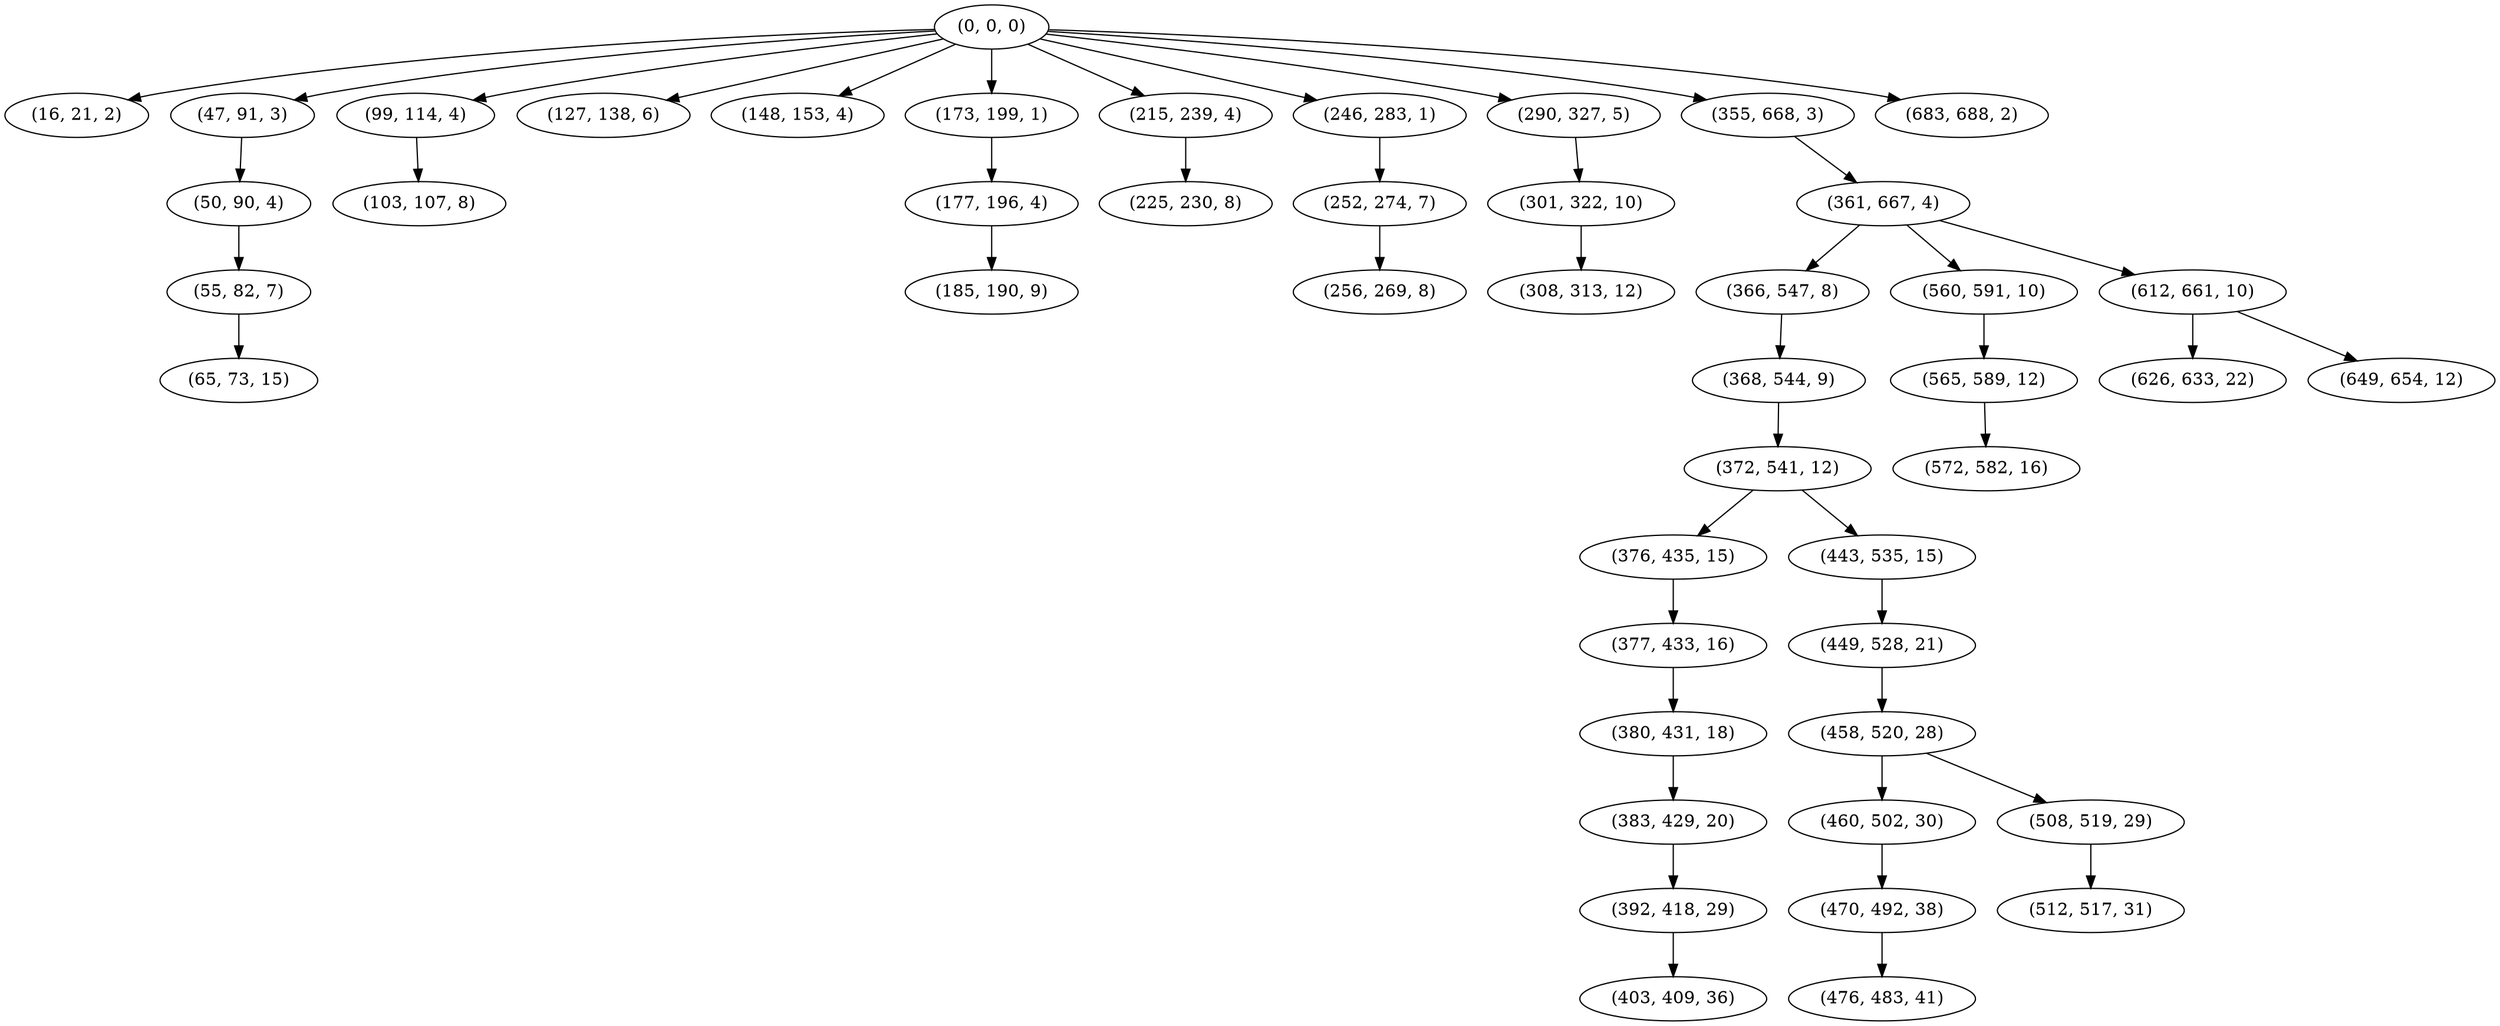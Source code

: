 digraph tree {
    "(0, 0, 0)";
    "(16, 21, 2)";
    "(47, 91, 3)";
    "(50, 90, 4)";
    "(55, 82, 7)";
    "(65, 73, 15)";
    "(99, 114, 4)";
    "(103, 107, 8)";
    "(127, 138, 6)";
    "(148, 153, 4)";
    "(173, 199, 1)";
    "(177, 196, 4)";
    "(185, 190, 9)";
    "(215, 239, 4)";
    "(225, 230, 8)";
    "(246, 283, 1)";
    "(252, 274, 7)";
    "(256, 269, 8)";
    "(290, 327, 5)";
    "(301, 322, 10)";
    "(308, 313, 12)";
    "(355, 668, 3)";
    "(361, 667, 4)";
    "(366, 547, 8)";
    "(368, 544, 9)";
    "(372, 541, 12)";
    "(376, 435, 15)";
    "(377, 433, 16)";
    "(380, 431, 18)";
    "(383, 429, 20)";
    "(392, 418, 29)";
    "(403, 409, 36)";
    "(443, 535, 15)";
    "(449, 528, 21)";
    "(458, 520, 28)";
    "(460, 502, 30)";
    "(470, 492, 38)";
    "(476, 483, 41)";
    "(508, 519, 29)";
    "(512, 517, 31)";
    "(560, 591, 10)";
    "(565, 589, 12)";
    "(572, 582, 16)";
    "(612, 661, 10)";
    "(626, 633, 22)";
    "(649, 654, 12)";
    "(683, 688, 2)";
    "(0, 0, 0)" -> "(16, 21, 2)";
    "(0, 0, 0)" -> "(47, 91, 3)";
    "(0, 0, 0)" -> "(99, 114, 4)";
    "(0, 0, 0)" -> "(127, 138, 6)";
    "(0, 0, 0)" -> "(148, 153, 4)";
    "(0, 0, 0)" -> "(173, 199, 1)";
    "(0, 0, 0)" -> "(215, 239, 4)";
    "(0, 0, 0)" -> "(246, 283, 1)";
    "(0, 0, 0)" -> "(290, 327, 5)";
    "(0, 0, 0)" -> "(355, 668, 3)";
    "(0, 0, 0)" -> "(683, 688, 2)";
    "(47, 91, 3)" -> "(50, 90, 4)";
    "(50, 90, 4)" -> "(55, 82, 7)";
    "(55, 82, 7)" -> "(65, 73, 15)";
    "(99, 114, 4)" -> "(103, 107, 8)";
    "(173, 199, 1)" -> "(177, 196, 4)";
    "(177, 196, 4)" -> "(185, 190, 9)";
    "(215, 239, 4)" -> "(225, 230, 8)";
    "(246, 283, 1)" -> "(252, 274, 7)";
    "(252, 274, 7)" -> "(256, 269, 8)";
    "(290, 327, 5)" -> "(301, 322, 10)";
    "(301, 322, 10)" -> "(308, 313, 12)";
    "(355, 668, 3)" -> "(361, 667, 4)";
    "(361, 667, 4)" -> "(366, 547, 8)";
    "(361, 667, 4)" -> "(560, 591, 10)";
    "(361, 667, 4)" -> "(612, 661, 10)";
    "(366, 547, 8)" -> "(368, 544, 9)";
    "(368, 544, 9)" -> "(372, 541, 12)";
    "(372, 541, 12)" -> "(376, 435, 15)";
    "(372, 541, 12)" -> "(443, 535, 15)";
    "(376, 435, 15)" -> "(377, 433, 16)";
    "(377, 433, 16)" -> "(380, 431, 18)";
    "(380, 431, 18)" -> "(383, 429, 20)";
    "(383, 429, 20)" -> "(392, 418, 29)";
    "(392, 418, 29)" -> "(403, 409, 36)";
    "(443, 535, 15)" -> "(449, 528, 21)";
    "(449, 528, 21)" -> "(458, 520, 28)";
    "(458, 520, 28)" -> "(460, 502, 30)";
    "(458, 520, 28)" -> "(508, 519, 29)";
    "(460, 502, 30)" -> "(470, 492, 38)";
    "(470, 492, 38)" -> "(476, 483, 41)";
    "(508, 519, 29)" -> "(512, 517, 31)";
    "(560, 591, 10)" -> "(565, 589, 12)";
    "(565, 589, 12)" -> "(572, 582, 16)";
    "(612, 661, 10)" -> "(626, 633, 22)";
    "(612, 661, 10)" -> "(649, 654, 12)";
}

